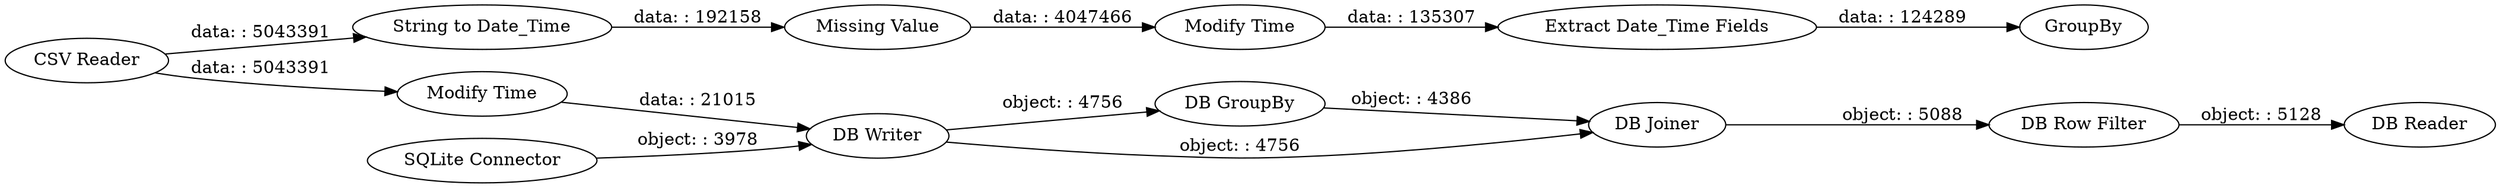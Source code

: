 digraph {
	"-7331771198454948086_51" [label="String to Date_Time"]
	"-7331771198454948086_60" [label="DB Writer"]
	"-7331771198454948086_41" [label="CSV Reader"]
	"-7331771198454948086_61" [label="DB GroupBy"]
	"-7331771198454948086_56" [label=GroupBy]
	"-7331771198454948086_52" [label="Missing Value"]
	"-7331771198454948086_54" [label="Modify Time"]
	"-7331771198454948086_63" [label="DB Row Filter"]
	"-7331771198454948086_62" [label="DB Joiner"]
	"-7331771198454948086_55" [label="Extract Date_Time Fields"]
	"-7331771198454948086_50" [label="Modify Time"]
	"-7331771198454948086_45" [label="DB Reader"]
	"-7331771198454948086_57" [label="SQLite Connector"]
	"-7331771198454948086_41" -> "-7331771198454948086_50" [label="data: : 5043391"]
	"-7331771198454948086_63" -> "-7331771198454948086_45" [label="object: : 5128"]
	"-7331771198454948086_51" -> "-7331771198454948086_52" [label="data: : 192158"]
	"-7331771198454948086_41" -> "-7331771198454948086_51" [label="data: : 5043391"]
	"-7331771198454948086_57" -> "-7331771198454948086_60" [label="object: : 3978"]
	"-7331771198454948086_50" -> "-7331771198454948086_60" [label="data: : 21015"]
	"-7331771198454948086_60" -> "-7331771198454948086_61" [label="object: : 4756"]
	"-7331771198454948086_54" -> "-7331771198454948086_55" [label="data: : 135307"]
	"-7331771198454948086_60" -> "-7331771198454948086_62" [label="object: : 4756"]
	"-7331771198454948086_62" -> "-7331771198454948086_63" [label="object: : 5088"]
	"-7331771198454948086_52" -> "-7331771198454948086_54" [label="data: : 4047466"]
	"-7331771198454948086_61" -> "-7331771198454948086_62" [label="object: : 4386"]
	"-7331771198454948086_55" -> "-7331771198454948086_56" [label="data: : 124289"]
	rankdir=LR
}
